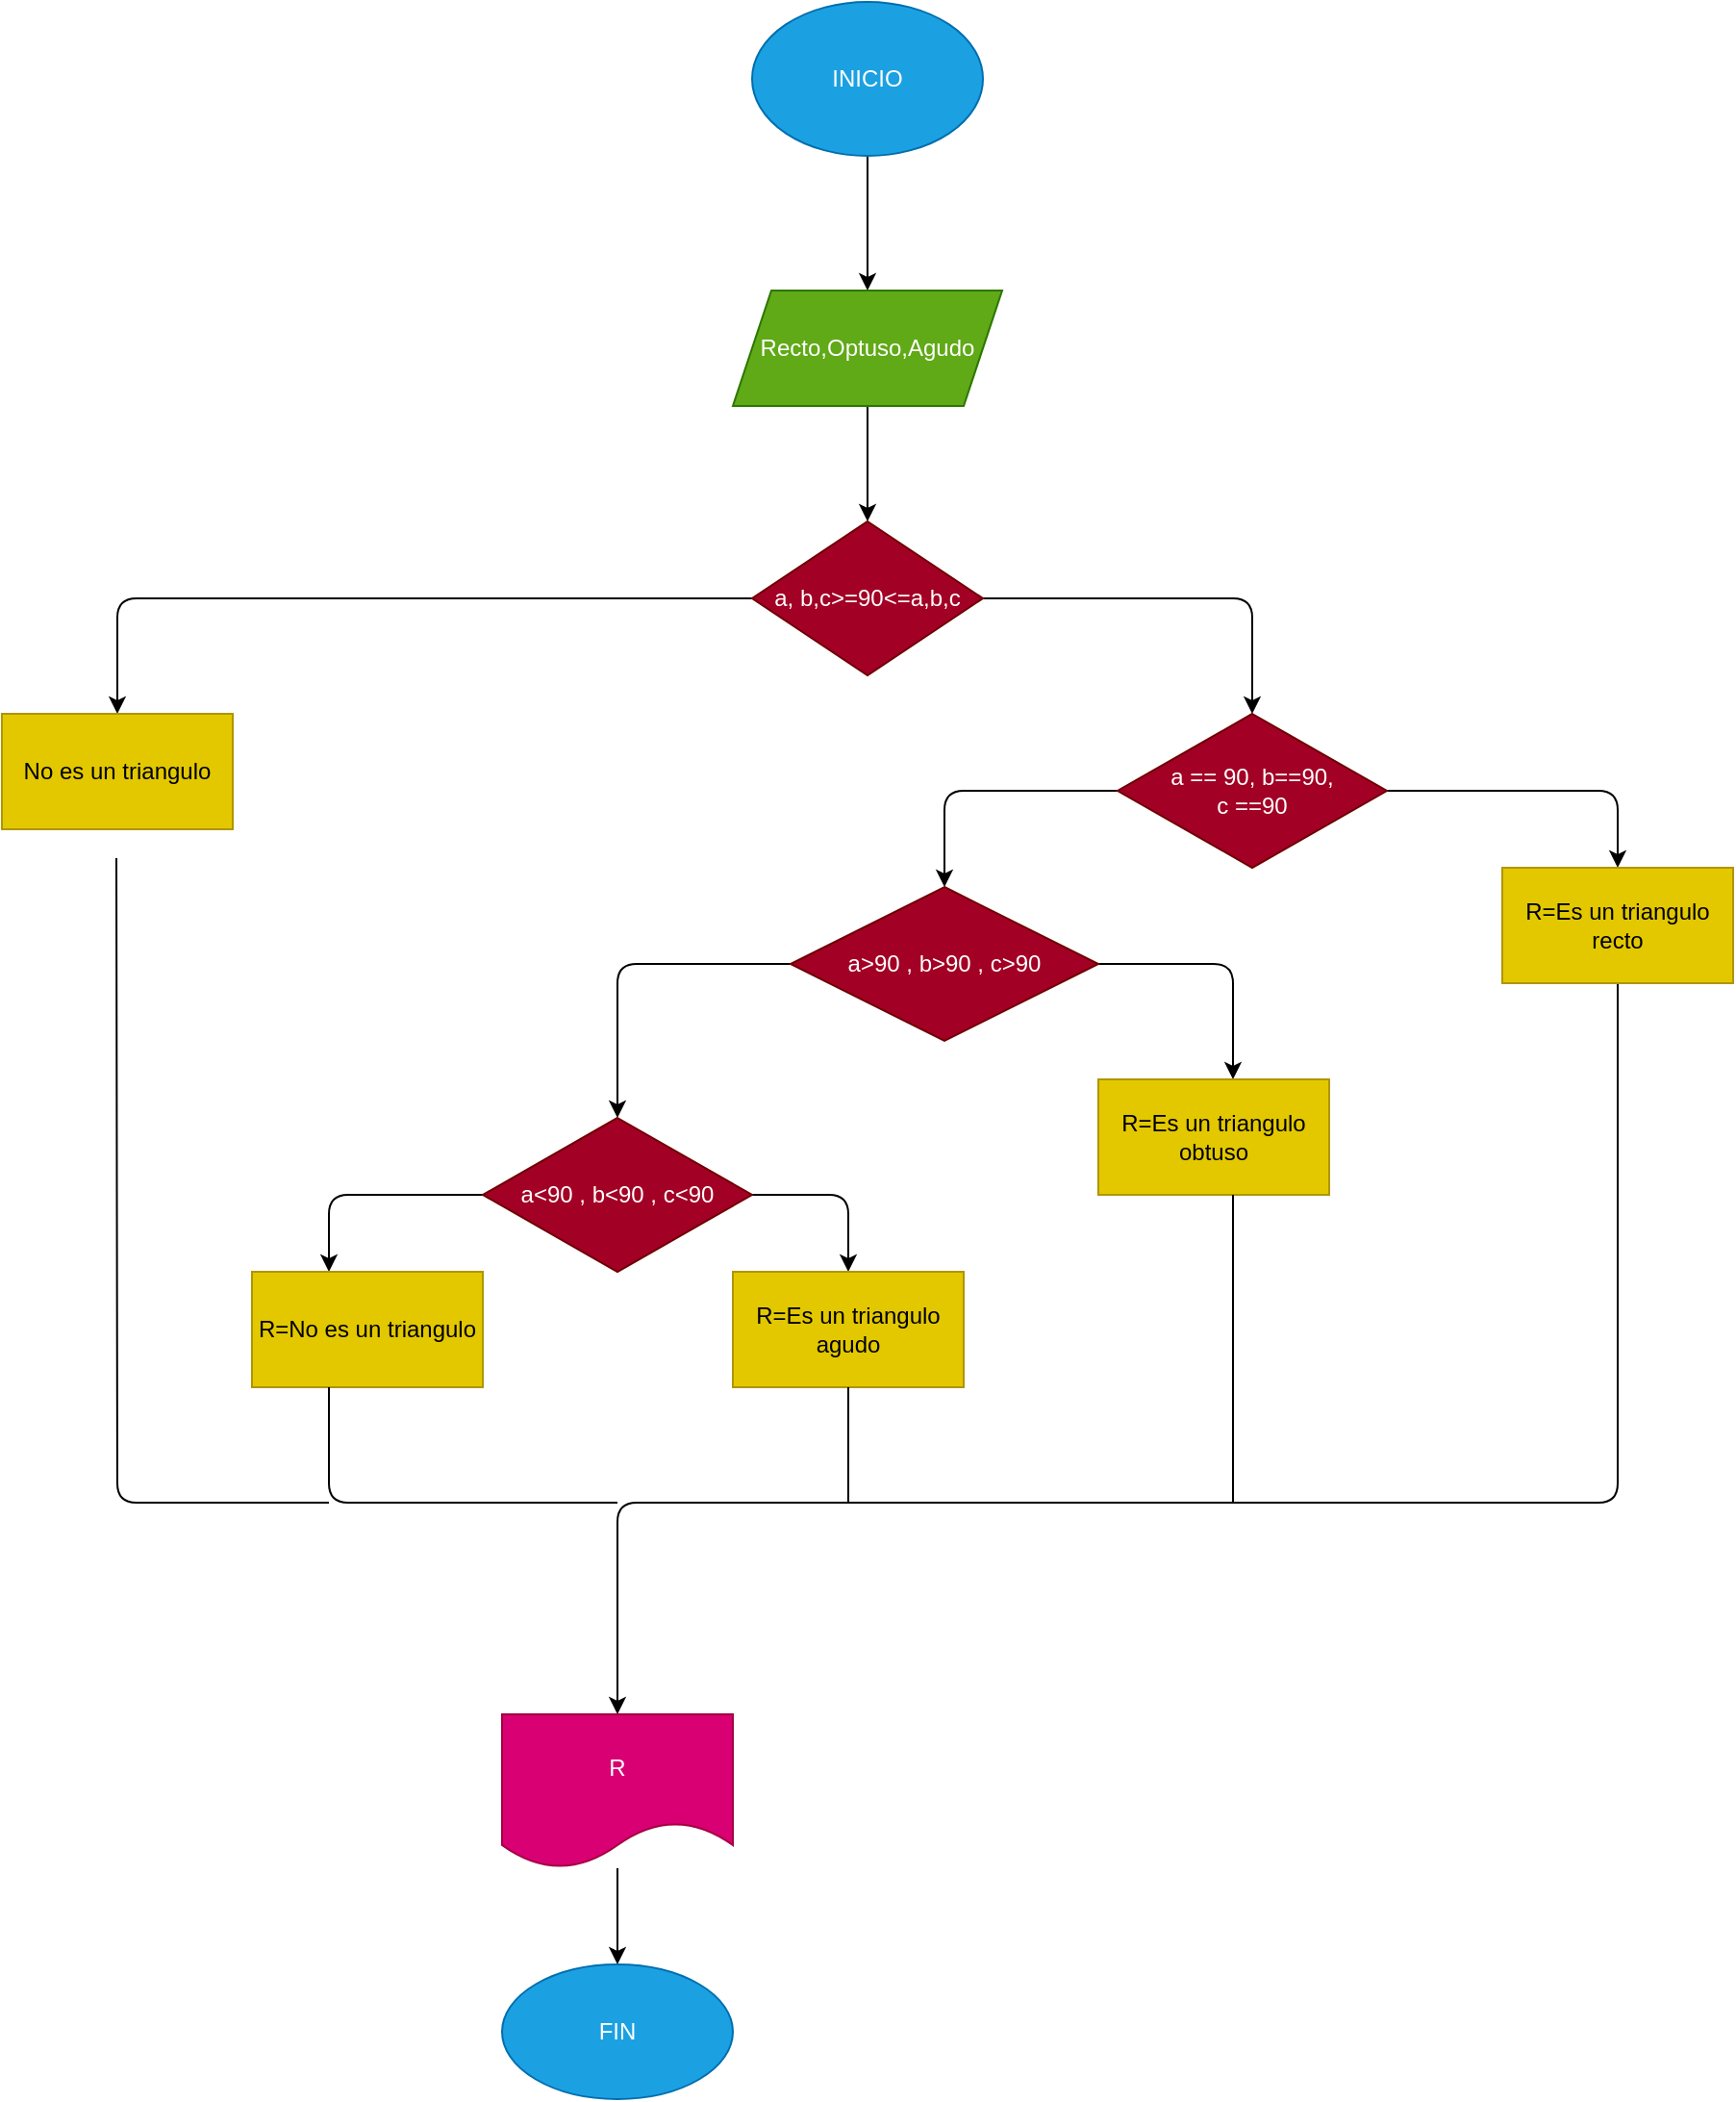 <mxfile>
    <diagram id="Mtskxavi3YdAYD-gvcp5" name="Página-1">
        <mxGraphModel dx="798" dy="610" grid="1" gridSize="10" guides="1" tooltips="1" connect="1" arrows="1" fold="1" page="1" pageScale="1" pageWidth="127700" pageHeight="167700" math="0" shadow="0">
            <root>
                <object label="" id="0">
                    <mxCell/>
                </object>
                <mxCell id="1" parent="0"/>
                <mxCell id="4" value="" style="edgeStyle=none;html=1;" parent="1" source="2" target="3" edge="1">
                    <mxGeometry relative="1" as="geometry"/>
                </mxCell>
                <mxCell id="2" value="INICIO" style="ellipse;whiteSpace=wrap;html=1;fillColor=#1ba1e2;fontColor=#ffffff;strokeColor=#006EAF;" parent="1" vertex="1">
                    <mxGeometry x="750" y="20" width="120" height="80" as="geometry"/>
                </mxCell>
                <mxCell id="21" value="" style="edgeStyle=none;html=1;" edge="1" parent="1" source="3" target="6">
                    <mxGeometry relative="1" as="geometry"/>
                </mxCell>
                <mxCell id="3" value="Recto,Optuso,Agudo" style="shape=parallelogram;perimeter=parallelogramPerimeter;whiteSpace=wrap;html=1;fixedSize=1;fillColor=#60a917;fontColor=#ffffff;strokeColor=#2D7600;" parent="1" vertex="1">
                    <mxGeometry x="740" y="170" width="140" height="60" as="geometry"/>
                </mxCell>
                <mxCell id="22" style="edgeStyle=none;html=1;" edge="1" parent="1" source="6">
                    <mxGeometry relative="1" as="geometry">
                        <mxPoint x="1010" y="390" as="targetPoint"/>
                        <Array as="points">
                            <mxPoint x="1010" y="330"/>
                        </Array>
                    </mxGeometry>
                </mxCell>
                <mxCell id="42" style="edgeStyle=none;html=1;" edge="1" parent="1" source="6" target="43">
                    <mxGeometry relative="1" as="geometry">
                        <mxPoint x="420" y="400" as="targetPoint"/>
                        <Array as="points">
                            <mxPoint x="420" y="330"/>
                        </Array>
                    </mxGeometry>
                </mxCell>
                <mxCell id="6" value="a, b,c&amp;gt;=90&amp;lt;=a,b,c" style="rhombus;whiteSpace=wrap;html=1;fillColor=#a20025;fontColor=#ffffff;strokeColor=#6F0000;" parent="1" vertex="1">
                    <mxGeometry x="750" y="290" width="120" height="80" as="geometry"/>
                </mxCell>
                <mxCell id="25" style="edgeStyle=none;html=1;" edge="1" parent="1" source="24" target="26">
                    <mxGeometry relative="1" as="geometry">
                        <mxPoint x="850" y="490" as="targetPoint"/>
                        <Array as="points">
                            <mxPoint x="850" y="430"/>
                        </Array>
                    </mxGeometry>
                </mxCell>
                <mxCell id="27" style="edgeStyle=none;html=1;exitX=1;exitY=0.5;exitDx=0;exitDy=0;" edge="1" parent="1" source="24">
                    <mxGeometry relative="1" as="geometry">
                        <mxPoint x="1080" y="430" as="targetPoint"/>
                    </mxGeometry>
                </mxCell>
                <mxCell id="30" style="edgeStyle=none;html=1;" edge="1" parent="1" source="24" target="31">
                    <mxGeometry relative="1" as="geometry">
                        <mxPoint x="1200" y="490" as="targetPoint"/>
                        <Array as="points">
                            <mxPoint x="1200" y="430"/>
                        </Array>
                    </mxGeometry>
                </mxCell>
                <mxCell id="24" value="a == 90, b==90,&lt;br&gt;c ==90" style="rhombus;whiteSpace=wrap;html=1;fillColor=#a20025;fontColor=#ffffff;strokeColor=#6F0000;" vertex="1" parent="1">
                    <mxGeometry x="940" y="390" width="140" height="80" as="geometry"/>
                </mxCell>
                <mxCell id="28" style="edgeStyle=none;html=1;" edge="1" parent="1" source="26">
                    <mxGeometry relative="1" as="geometry">
                        <mxPoint x="680" y="600" as="targetPoint"/>
                        <Array as="points">
                            <mxPoint x="680" y="520"/>
                        </Array>
                    </mxGeometry>
                </mxCell>
                <mxCell id="34" style="edgeStyle=none;html=1;" edge="1" parent="1" source="26">
                    <mxGeometry relative="1" as="geometry">
                        <mxPoint x="1000" y="580" as="targetPoint"/>
                        <Array as="points">
                            <mxPoint x="1000" y="520"/>
                        </Array>
                    </mxGeometry>
                </mxCell>
                <mxCell id="26" value="a&amp;gt;90 , b&amp;gt;90 , c&amp;gt;90" style="rhombus;whiteSpace=wrap;html=1;fillColor=#a20025;fontColor=#ffffff;strokeColor=#6F0000;" vertex="1" parent="1">
                    <mxGeometry x="770" y="480" width="160" height="80" as="geometry"/>
                </mxCell>
                <mxCell id="37" style="edgeStyle=none;html=1;" edge="1" parent="1" source="29" target="38">
                    <mxGeometry relative="1" as="geometry">
                        <mxPoint x="800" y="680" as="targetPoint"/>
                        <Array as="points">
                            <mxPoint x="800" y="640"/>
                        </Array>
                    </mxGeometry>
                </mxCell>
                <mxCell id="40" style="edgeStyle=none;html=1;" edge="1" parent="1" source="29">
                    <mxGeometry relative="1" as="geometry">
                        <mxPoint x="530" y="680" as="targetPoint"/>
                        <Array as="points">
                            <mxPoint x="530" y="640"/>
                        </Array>
                    </mxGeometry>
                </mxCell>
                <mxCell id="29" value="a&amp;lt;90 , b&amp;lt;90 , c&amp;lt;90" style="rhombus;whiteSpace=wrap;html=1;fillColor=#a20025;fontColor=#ffffff;strokeColor=#6F0000;" vertex="1" parent="1">
                    <mxGeometry x="610" y="600" width="140" height="80" as="geometry"/>
                </mxCell>
                <mxCell id="48" style="edgeStyle=none;html=1;" edge="1" parent="1" source="31">
                    <mxGeometry relative="1" as="geometry">
                        <mxPoint x="680" y="910" as="targetPoint"/>
                        <Array as="points">
                            <mxPoint x="1200" y="800"/>
                            <mxPoint x="680" y="800"/>
                        </Array>
                    </mxGeometry>
                </mxCell>
                <mxCell id="31" value="R=Es un triangulo recto" style="rounded=0;whiteSpace=wrap;html=1;fillColor=#e3c800;fontColor=#000000;strokeColor=#B09500;" vertex="1" parent="1">
                    <mxGeometry x="1140" y="470" width="120" height="60" as="geometry"/>
                </mxCell>
                <mxCell id="35" value="R=Es un triangulo obtuso" style="rounded=0;whiteSpace=wrap;html=1;fillColor=#e3c800;fontColor=#000000;strokeColor=#B09500;" vertex="1" parent="1">
                    <mxGeometry x="930" y="580" width="120" height="60" as="geometry"/>
                </mxCell>
                <mxCell id="36" value="" style="endArrow=none;html=1;" edge="1" parent="1">
                    <mxGeometry width="50" height="50" relative="1" as="geometry">
                        <mxPoint x="1000" y="800" as="sourcePoint"/>
                        <mxPoint x="1000" y="640" as="targetPoint"/>
                    </mxGeometry>
                </mxCell>
                <mxCell id="38" value="R=Es un triangulo agudo" style="rounded=0;whiteSpace=wrap;html=1;fillColor=#e3c800;fontColor=#000000;strokeColor=#B09500;" vertex="1" parent="1">
                    <mxGeometry x="740" y="680" width="120" height="60" as="geometry"/>
                </mxCell>
                <mxCell id="39" value="" style="endArrow=none;html=1;" edge="1" parent="1">
                    <mxGeometry width="50" height="50" relative="1" as="geometry">
                        <mxPoint x="800" y="800" as="sourcePoint"/>
                        <mxPoint x="800" y="740" as="targetPoint"/>
                    </mxGeometry>
                </mxCell>
                <mxCell id="41" value="R=No es un triangulo" style="rounded=0;whiteSpace=wrap;html=1;fillColor=#e3c800;fontColor=#000000;strokeColor=#B09500;" vertex="1" parent="1">
                    <mxGeometry x="490" y="680" width="120" height="60" as="geometry"/>
                </mxCell>
                <mxCell id="43" value="No es un triangulo" style="rounded=0;whiteSpace=wrap;html=1;fillColor=#e3c800;fontColor=#000000;strokeColor=#B09500;" vertex="1" parent="1">
                    <mxGeometry x="360" y="390" width="120" height="60" as="geometry"/>
                </mxCell>
                <mxCell id="44" value="" style="endArrow=none;html=1;" edge="1" parent="1">
                    <mxGeometry width="50" height="50" relative="1" as="geometry">
                        <mxPoint x="530" y="800" as="sourcePoint"/>
                        <mxPoint x="419.5" y="465" as="targetPoint"/>
                        <Array as="points">
                            <mxPoint x="420" y="800"/>
                        </Array>
                    </mxGeometry>
                </mxCell>
                <mxCell id="45" value="" style="endArrow=none;html=1;" edge="1" parent="1">
                    <mxGeometry width="50" height="50" relative="1" as="geometry">
                        <mxPoint x="680" y="800" as="sourcePoint"/>
                        <mxPoint x="530" y="740" as="targetPoint"/>
                        <Array as="points">
                            <mxPoint x="530" y="800"/>
                        </Array>
                    </mxGeometry>
                </mxCell>
                <mxCell id="50" style="edgeStyle=none;html=1;" edge="1" parent="1" source="49" target="51">
                    <mxGeometry relative="1" as="geometry">
                        <mxPoint x="680" y="1050" as="targetPoint"/>
                    </mxGeometry>
                </mxCell>
                <mxCell id="49" value="R" style="shape=document;whiteSpace=wrap;html=1;boundedLbl=1;fillColor=#d80073;fontColor=#ffffff;strokeColor=#A50040;" vertex="1" parent="1">
                    <mxGeometry x="620" y="910" width="120" height="80" as="geometry"/>
                </mxCell>
                <mxCell id="51" value="FIN" style="ellipse;whiteSpace=wrap;html=1;fillColor=#1ba1e2;fontColor=#ffffff;strokeColor=#006EAF;" vertex="1" parent="1">
                    <mxGeometry x="620" y="1040" width="120" height="70" as="geometry"/>
                </mxCell>
            </root>
        </mxGraphModel>
    </diagram>
</mxfile>
